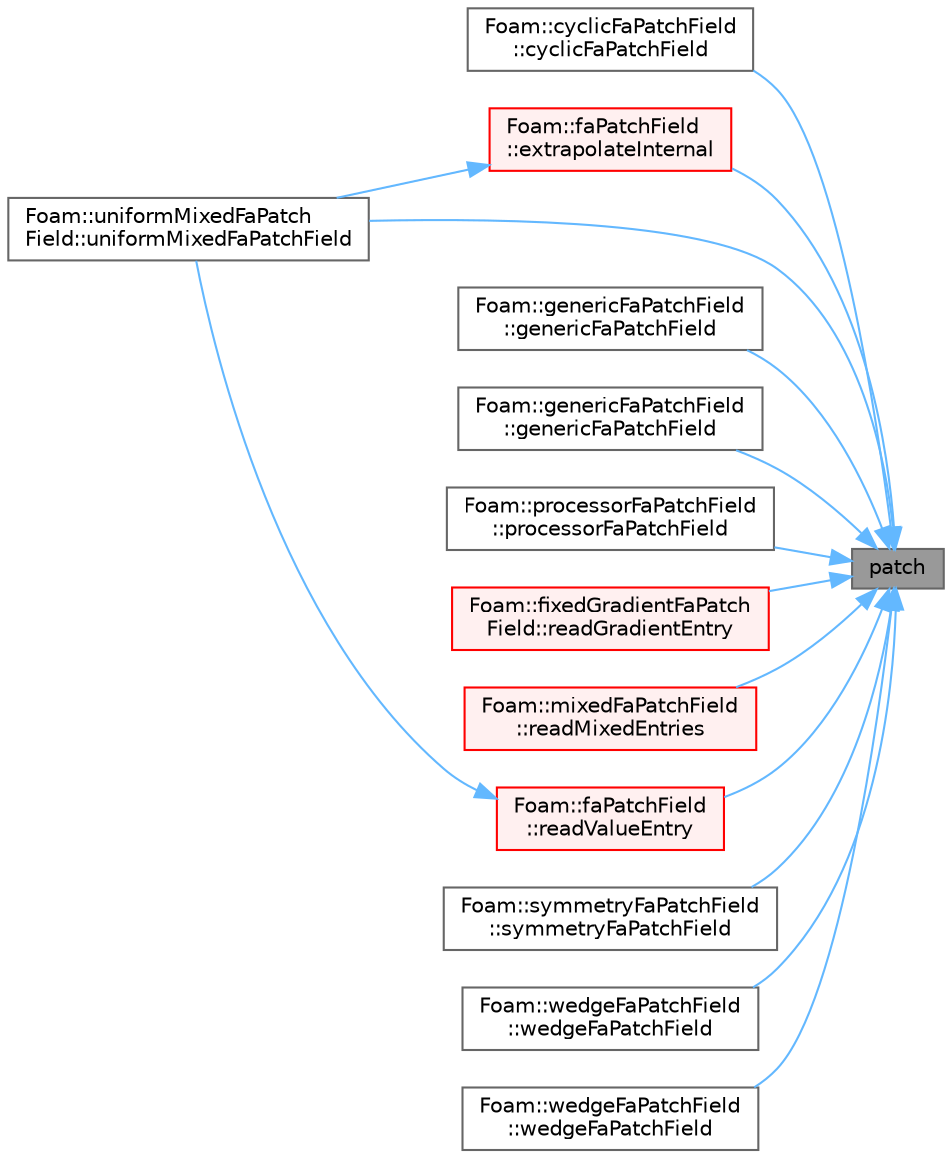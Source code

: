 digraph "patch"
{
 // LATEX_PDF_SIZE
  bgcolor="transparent";
  edge [fontname=Helvetica,fontsize=10,labelfontname=Helvetica,labelfontsize=10];
  node [fontname=Helvetica,fontsize=10,shape=box,height=0.2,width=0.4];
  rankdir="RL";
  Node1 [id="Node000001",label="patch",height=0.2,width=0.4,color="gray40", fillcolor="grey60", style="filled", fontcolor="black",tooltip=" "];
  Node1 -> Node2 [id="edge1_Node000001_Node000002",dir="back",color="steelblue1",style="solid",tooltip=" "];
  Node2 [id="Node000002",label="Foam::cyclicFaPatchField\l::cyclicFaPatchField",height=0.2,width=0.4,color="grey40", fillcolor="white", style="filled",URL="$classFoam_1_1cyclicFaPatchField.html#aa0ee8fe6dae1da18e8f218ade2d0b3b6",tooltip=" "];
  Node1 -> Node3 [id="edge2_Node000001_Node000003",dir="back",color="steelblue1",style="solid",tooltip=" "];
  Node3 [id="Node000003",label="Foam::faPatchField\l::extrapolateInternal",height=0.2,width=0.4,color="red", fillcolor="#FFF0F0", style="filled",URL="$classFoam_1_1faPatchField.html#ad941697e32aa2ca9e41107ff773d5d60",tooltip=" "];
  Node3 -> Node15 [id="edge3_Node000003_Node000015",dir="back",color="steelblue1",style="solid",tooltip=" "];
  Node15 [id="Node000015",label="Foam::uniformMixedFaPatch\lField::uniformMixedFaPatchField",height=0.2,width=0.4,color="grey40", fillcolor="white", style="filled",URL="$classFoam_1_1uniformMixedFaPatchField.html#ad37141ac67adc136aef672ccb2a4449b",tooltip=" "];
  Node1 -> Node17 [id="edge4_Node000001_Node000017",dir="back",color="steelblue1",style="solid",tooltip=" "];
  Node17 [id="Node000017",label="Foam::genericFaPatchField\l::genericFaPatchField",height=0.2,width=0.4,color="grey40", fillcolor="white", style="filled",URL="$classFoam_1_1genericFaPatchField.html#a06ea6f5b3305f23ef0bf9580e4d3d6db",tooltip=" "];
  Node1 -> Node18 [id="edge5_Node000001_Node000018",dir="back",color="steelblue1",style="solid",tooltip=" "];
  Node18 [id="Node000018",label="Foam::genericFaPatchField\l::genericFaPatchField",height=0.2,width=0.4,color="grey40", fillcolor="white", style="filled",URL="$classFoam_1_1genericFaPatchField.html#ae7f9197703a4544071a86d88a23c46a2",tooltip=" "];
  Node1 -> Node19 [id="edge6_Node000001_Node000019",dir="back",color="steelblue1",style="solid",tooltip=" "];
  Node19 [id="Node000019",label="Foam::processorFaPatchField\l::processorFaPatchField",height=0.2,width=0.4,color="grey40", fillcolor="white", style="filled",URL="$classFoam_1_1processorFaPatchField.html#adb65dccd31e5735613d7fffa4b3d3942",tooltip=" "];
  Node1 -> Node20 [id="edge7_Node000001_Node000020",dir="back",color="steelblue1",style="solid",tooltip=" "];
  Node20 [id="Node000020",label="Foam::fixedGradientFaPatch\lField::readGradientEntry",height=0.2,width=0.4,color="red", fillcolor="#FFF0F0", style="filled",URL="$classFoam_1_1fixedGradientFaPatchField.html#a80a3e351e03780e002035e2bc1d447c8",tooltip=" "];
  Node1 -> Node21 [id="edge8_Node000001_Node000021",dir="back",color="steelblue1",style="solid",tooltip=" "];
  Node21 [id="Node000021",label="Foam::mixedFaPatchField\l::readMixedEntries",height=0.2,width=0.4,color="red", fillcolor="#FFF0F0", style="filled",URL="$classFoam_1_1mixedFaPatchField.html#abe59da969740835f9a89ab12e7ff2048",tooltip=" "];
  Node1 -> Node23 [id="edge9_Node000001_Node000023",dir="back",color="steelblue1",style="solid",tooltip=" "];
  Node23 [id="Node000023",label="Foam::faPatchField\l::readValueEntry",height=0.2,width=0.4,color="red", fillcolor="#FFF0F0", style="filled",URL="$classFoam_1_1faPatchField.html#acc37ee6906b724e1f390ed08e55df367",tooltip=" "];
  Node23 -> Node15 [id="edge10_Node000023_Node000015",dir="back",color="steelblue1",style="solid",tooltip=" "];
  Node1 -> Node25 [id="edge11_Node000001_Node000025",dir="back",color="steelblue1",style="solid",tooltip=" "];
  Node25 [id="Node000025",label="Foam::symmetryFaPatchField\l::symmetryFaPatchField",height=0.2,width=0.4,color="grey40", fillcolor="white", style="filled",URL="$classFoam_1_1symmetryFaPatchField.html#acbd2a890c399de2409e3ff3b04155e6a",tooltip=" "];
  Node1 -> Node15 [id="edge12_Node000001_Node000015",dir="back",color="steelblue1",style="solid",tooltip=" "];
  Node1 -> Node26 [id="edge13_Node000001_Node000026",dir="back",color="steelblue1",style="solid",tooltip=" "];
  Node26 [id="Node000026",label="Foam::wedgeFaPatchField\l::wedgeFaPatchField",height=0.2,width=0.4,color="grey40", fillcolor="white", style="filled",URL="$classFoam_1_1wedgeFaPatchField.html#a78b15c08b0448013753a426dc18678c1",tooltip=" "];
  Node1 -> Node27 [id="edge14_Node000001_Node000027",dir="back",color="steelblue1",style="solid",tooltip=" "];
  Node27 [id="Node000027",label="Foam::wedgeFaPatchField\l::wedgeFaPatchField",height=0.2,width=0.4,color="grey40", fillcolor="white", style="filled",URL="$classFoam_1_1wedgeFaPatchField.html#a4fd3c2856247bf0a4960bfba800438b3",tooltip=" "];
}
